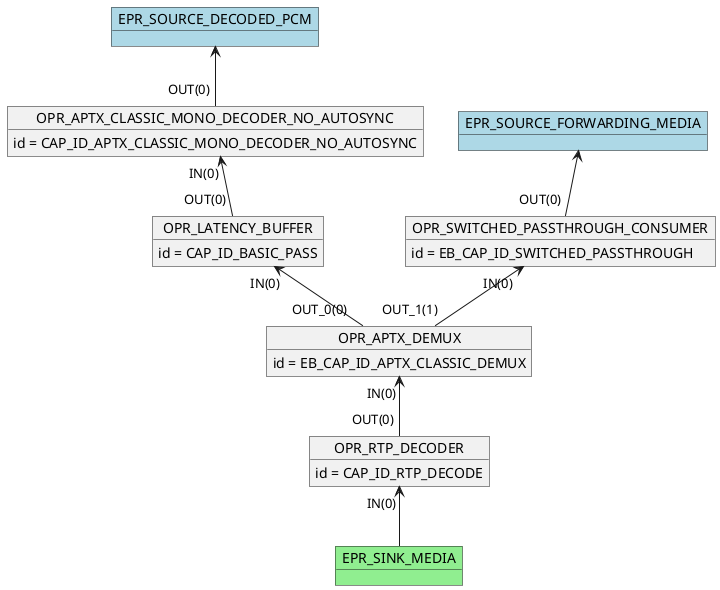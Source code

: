 @startuml

    object OPR_RTP_DECODER
    OPR_RTP_DECODER : id = CAP_ID_RTP_DECODE
    object OPR_APTX_DEMUX
    OPR_APTX_DEMUX : id = EB_CAP_ID_APTX_CLASSIC_DEMUX
    object OPR_LATENCY_BUFFER
    OPR_LATENCY_BUFFER : id = CAP_ID_BASIC_PASS
    object OPR_SWITCHED_PASSTHROUGH_CONSUMER
    OPR_SWITCHED_PASSTHROUGH_CONSUMER : id = EB_CAP_ID_SWITCHED_PASSTHROUGH
    object OPR_APTX_CLASSIC_MONO_DECODER_NO_AUTOSYNC
    OPR_APTX_CLASSIC_MONO_DECODER_NO_AUTOSYNC : id = CAP_ID_APTX_CLASSIC_MONO_DECODER_NO_AUTOSYNC
    OPR_APTX_DEMUX "IN(0)"<-- "OUT(0)" OPR_RTP_DECODER
    OPR_LATENCY_BUFFER "IN(0)"<-- "OUT_0(0)" OPR_APTX_DEMUX
    OPR_APTX_CLASSIC_MONO_DECODER_NO_AUTOSYNC "IN(0)"<-- "OUT(0)" OPR_LATENCY_BUFFER
    OPR_SWITCHED_PASSTHROUGH_CONSUMER "IN(0)"<-- "OUT_1(1)" OPR_APTX_DEMUX
    object EPR_SINK_MEDIA #lightgreen
    OPR_RTP_DECODER "IN(0)" <-- EPR_SINK_MEDIA
    object EPR_SOURCE_FORWARDING_MEDIA #lightblue
    EPR_SOURCE_FORWARDING_MEDIA <-- "OUT(0)" OPR_SWITCHED_PASSTHROUGH_CONSUMER
    object EPR_SOURCE_DECODED_PCM #lightblue
    EPR_SOURCE_DECODED_PCM <-- "OUT(0)" OPR_APTX_CLASSIC_MONO_DECODER_NO_AUTOSYNC
@enduml
